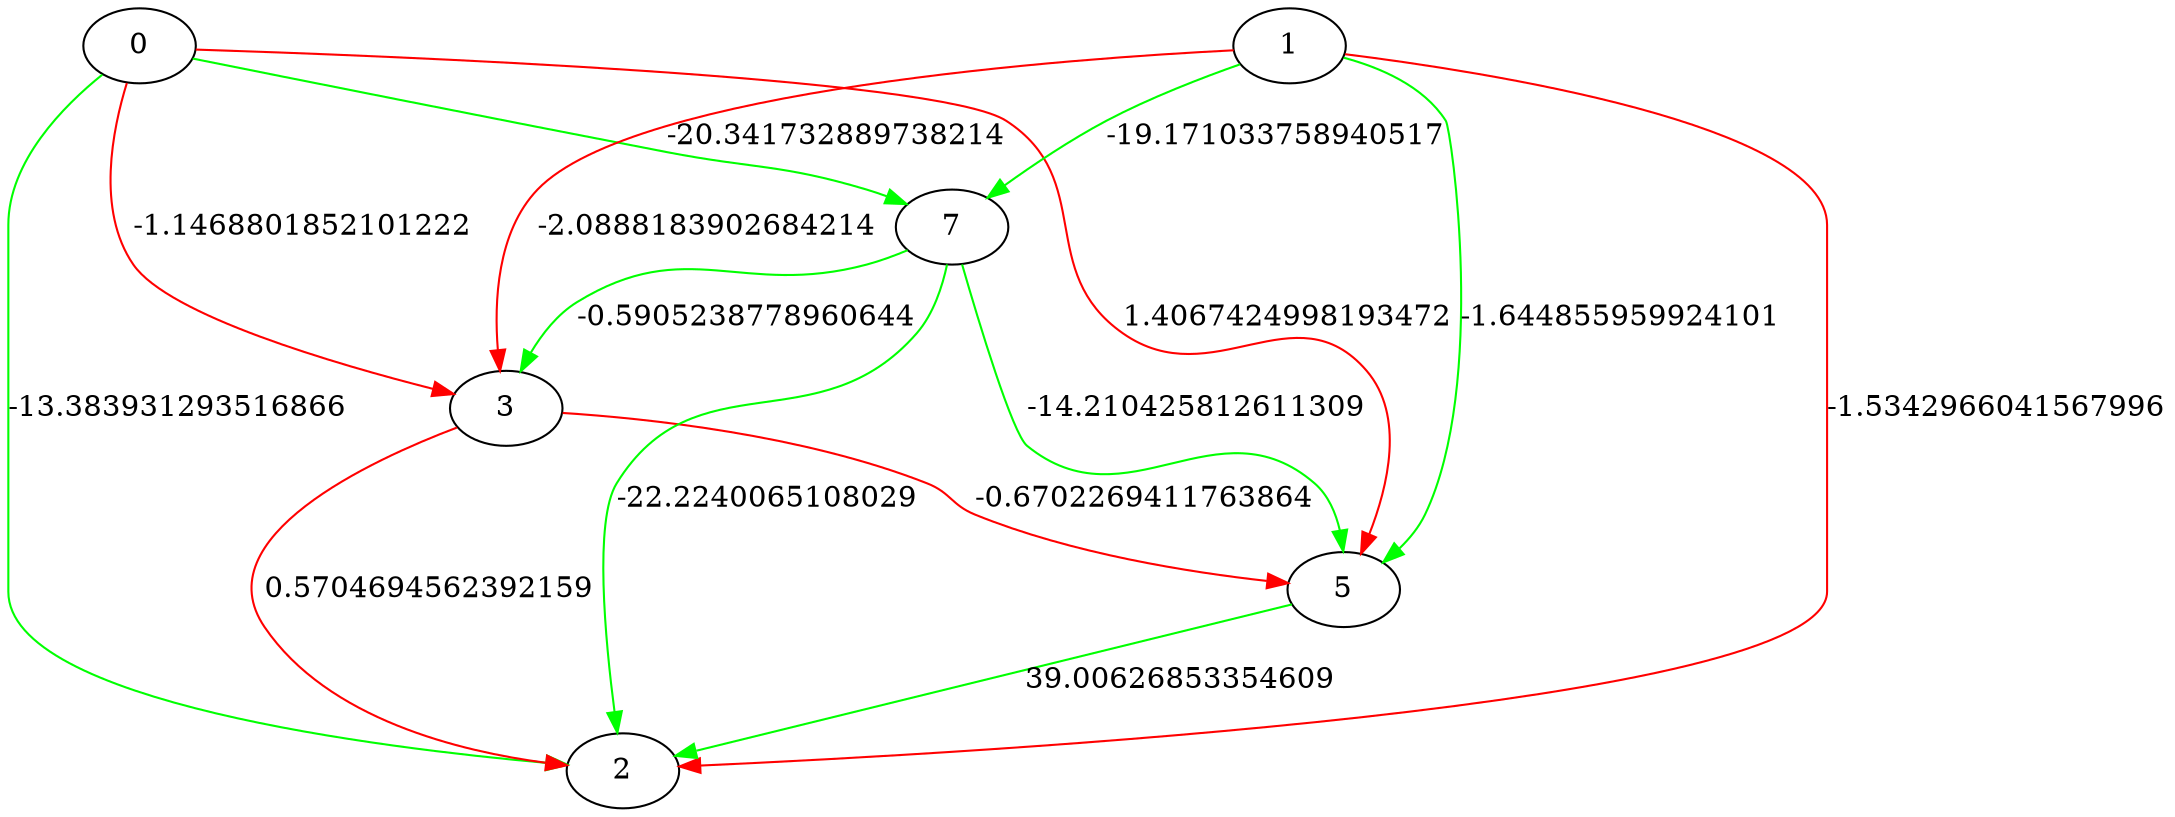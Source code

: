 // Genoming!
digraph {
	0 [label=0]
	1 [label=1]
	2 [label=2]
	3 [label=3]
	5 [label=5]
	7 [label=7]
	0 -> 2 [label=-13.383931293516866 color=green]
	1 -> 2 [label=-1.5342966041567996 color=red]
	1 -> 3 [label=-2.0888183902684214 color=red]
	3 -> 2 [label=0.5704694562392159 color=red]
	0 -> 3 [label=-1.1468801852101222 color=red]
	3 -> 5 [label=-0.6702269411763864 color=red]
	5 -> 2 [label=39.00626853354609 color=green]
	0 -> 7 [label=-20.341732889738214 color=green]
	7 -> 3 [label=-0.5905238778960644 color=green]
	1 -> 5 [label=-1.644855959924101 color=green]
	7 -> 2 [label=-22.2240065108029 color=green]
	1 -> 7 [label=-19.171033758940517 color=green]
	0 -> 5 [label=1.4067424998193472 color=red]
	7 -> 5 [label=-14.210425812611309 color=green]
}
